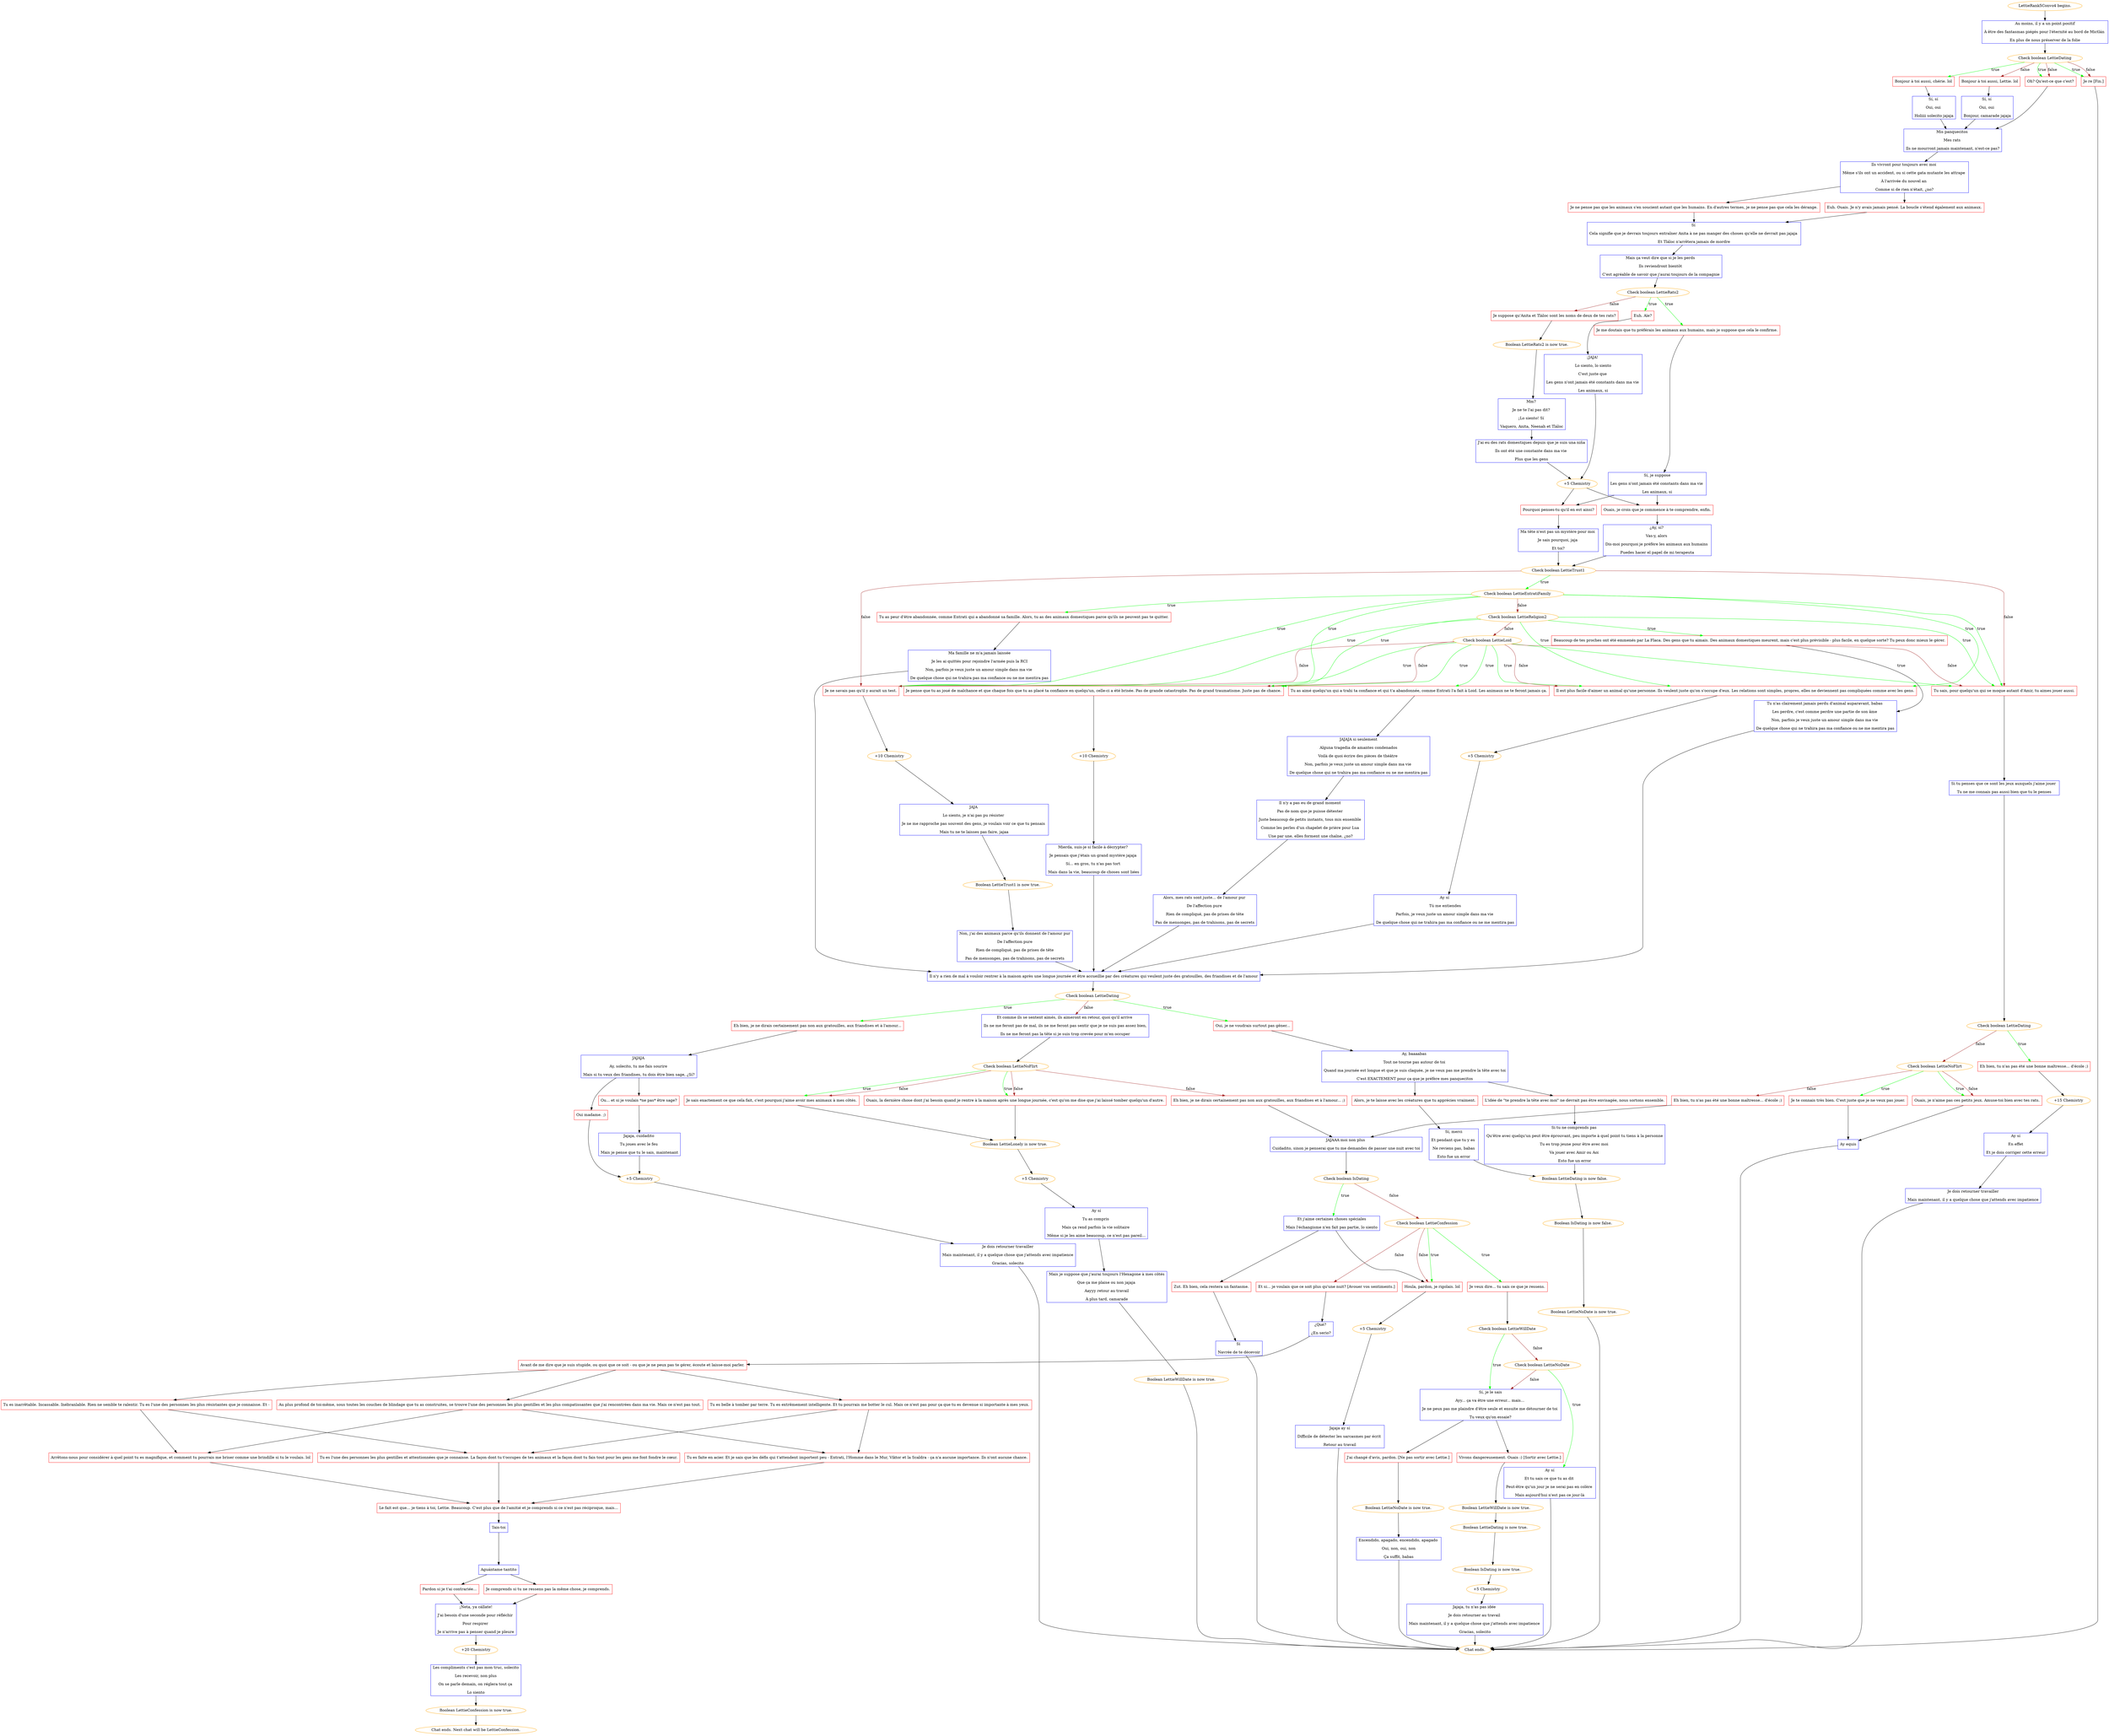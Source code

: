 digraph {
	"LettieRank5Convo4 begins." [color=orange];
		"LettieRank5Convo4 begins." -> j443405999;
	j443405999 [label="Au moins, il y a un point positif
À être des fantasmas piégés pour l'éternité au bord de Mictlán 
En plus de nous préserver de la folie",shape=box,color=blue];
		j443405999 -> j3478694017;
	j3478694017 [label="Check boolean LettieDating",color=orange];
		j3478694017 -> j4060832830 [label=true,color=green];
		j3478694017 -> j3779561822 [label=true,color=green];
		j3478694017 -> j556673085 [label=true,color=green];
		j3478694017 -> j1928882515 [label=false,color=brown];
		j3478694017 -> j3779561822 [label=false,color=brown];
		j3478694017 -> j556673085 [label=false,color=brown];
	j4060832830 [label="Bonjour à toi aussi, chérie. lol",shape=box,color=red];
		j4060832830 -> j2976210426;
	j3779561822 [label="Oh? Qu'est-ce que c'est?",shape=box,color=red];
		j3779561822 -> j47963073;
	j556673085 [label="Je re [Fin.]",shape=box,color=red];
		j556673085 -> "Chat ends.";
	j1928882515 [label="Bonjour à toi aussi, Lettie. lol",shape=box,color=red];
		j1928882515 -> j3761507398;
	j2976210426 [label="Sí, sí 
Oui, oui 
Holiiii solecito jajaja",shape=box,color=blue];
		j2976210426 -> j47963073;
	j47963073 [label="Mis panquecitos 
Mes rats 
Ils ne mourront jamais maintenant, n'est-ce pas?",shape=box,color=blue];
		j47963073 -> j1387648006;
	"Chat ends." [color=orange];
	j3761507398 [label="Sí, sí 
Oui, oui 
Bonjour, camarade jajaja",shape=box,color=blue];
		j3761507398 -> j47963073;
	j1387648006 [label="Ils vivront pour toujours avec moi 
Même s'ils ont un accident, ou si cette gata mutante les attrape 
À l'arrivée du nouvel an 
Comme si de rien n'était, ¿no?",shape=box,color=blue];
		j1387648006 -> j2926708766;
		j1387648006 -> j2602346334;
	j2926708766 [label="Euh. Ouais. Je n'y avais jamais pensé. La boucle s'étend également aux animaux.",shape=box,color=red];
		j2926708766 -> j1341644890;
	j2602346334 [label="Je ne pense pas que les animaux s'en soucient autant que les humains. En d'autres termes, je ne pense pas que cela les dérange.",shape=box,color=red];
		j2602346334 -> j1341644890;
	j1341644890 [label="Sí 
Cela signifie que je devrais toujours entraîner Anita à ne pas manger des choses qu'elle ne devrait pas jajaja 
Et Tláloc n'arrêtera jamais de mordre",shape=box,color=blue];
		j1341644890 -> j3262673815;
	j3262673815 [label="Mais ça veut dire que si je les perds 
Ils reviendront bientôt 
C'est agréable de savoir que j'aurai toujours de la compagnie",shape=box,color=blue];
		j3262673815 -> j1319721791;
	j1319721791 [label="Check boolean LettieRats2",color=orange];
		j1319721791 -> j356713043 [label=true,color=green];
		j1319721791 -> j1684220612 [label=true,color=green];
		j1319721791 -> j4037888705 [label=false,color=brown];
	j356713043 [label="Euh. Aïe?",shape=box,color=red];
		j356713043 -> j84827100;
	j1684220612 [label="Je me doutais que tu préférais les animaux aux humains, mais je suppose que cela le confirme.",shape=box,color=red];
		j1684220612 -> j2162736793;
	j4037888705 [label="Je suppose qu'Anita et Tláloc sont les noms de deux de tes rats?",shape=box,color=red];
		j4037888705 -> j389771735;
	j84827100 [label="¡JAJA! 
Lo siento, lo siento
C'est juste que 
Les gens n'ont jamais été constants dans ma vie 
Les animaux, si",shape=box,color=blue];
		j84827100 -> j1200088022;
	j2162736793 [label="Sí, je suppose
Les gens n'ont jamais été constants dans ma vie 
Les animaux, si",shape=box,color=blue];
		j2162736793 -> j291418136;
		j2162736793 -> j3745730362;
	j389771735 [label="Boolean LettieRats2 is now true.",color=orange];
		j389771735 -> j2012954913;
	j1200088022 [label="+5 Chemistry",color=orange];
		j1200088022 -> j291418136;
		j1200088022 -> j3745730362;
	j291418136 [label="Ouais, je crois que je commence à te comprendre, enfin.",shape=box,color=red];
		j291418136 -> j3672980943;
	j3745730362 [label="Pourquoi penses-tu qu'il en est ainsi?",shape=box,color=red];
		j3745730362 -> j263473996;
	j2012954913 [label="Mm? 
Je ne te l'ai pas dit? 
¡Lo siento! Sí 
Vaquero, Anita, Neenah et Tláloc",shape=box,color=blue];
		j2012954913 -> j4250543325;
	j3672980943 [label="¿Ay, sí? 
Vas-y, alors 
Dis-moi pourquoi je préfère les animaux aux humains 
Puedes hacer el papel de mi terapeuta",shape=box,color=blue];
		j3672980943 -> j2851763892;
	j263473996 [label="Ma tête n'est pas un mystère pour moi 
Je sais pourquoi, jaja 
Et toi?",shape=box,color=blue];
		j263473996 -> j2851763892;
	j4250543325 [label="J'ai eu des rats domestiques depuis que je suis una niña
Ils ont été une constante dans ma vie 
Plus que les gens",shape=box,color=blue];
		j4250543325 -> j1200088022;
	j2851763892 [label="Check boolean LettieTrust1",color=orange];
		j2851763892 -> j2924756852 [label=true,color=green];
		j2851763892 -> j1114218311 [label=false,color=brown];
		j2851763892 -> j1918506154 [label=false,color=brown];
	j2924756852 [label="Check boolean LettieEntratiFamily",color=orange];
		j2924756852 -> j1444148589 [label=true,color=green];
		j2924756852 -> j1777378751 [label=true,color=green];
		j2924756852 -> j1208048294 [label=true,color=green];
		j2924756852 -> j1918506154 [label=true,color=green];
		j2924756852 -> j1114218311 [label=true,color=green];
		j2924756852 -> j3276047934 [label=false,color=brown];
	j1114218311 [label="Tu sais, pour quelqu'un qui se moque autant d'Amir, tu aimes jouer aussi.",shape=box,color=red];
		j1114218311 -> j2013916959;
	j1918506154 [label="Je ne savais pas qu'il y aurait un test.",shape=box,color=red];
		j1918506154 -> j1662758714;
	j1444148589 [label="Je pense que tu as joué de malchance et que chaque fois que tu as placé ta confiance en quelqu'un, celle-ci a été brisée. Pas de grande catastrophe. Pas de grand traumatisme. Juste pas de chance.",shape=box,color=red];
		j1444148589 -> j3432637198;
	j1777378751 [label="Tu as peur d'être abandonnée, comme Entrati qui a abandonné sa famille. Alors, tu as des animaux domestiques parce qu'ils ne peuvent pas te quitter.",shape=box,color=red];
		j1777378751 -> j4126307565;
	j1208048294 [label="Il est plus facile d'aimer un animal qu'une personne. Ils veulent juste qu'on s'occupe d'eux. Les relations sont simples, propres, elles ne deviennent pas compliquées comme avec les gens.",shape=box,color=red];
		j1208048294 -> j2765036589;
	j3276047934 [label="Check boolean LettieReligion2",color=orange];
		j3276047934 -> j1444148589 [label=true,color=green];
		j3276047934 -> j2798946822 [label=true,color=green];
		j3276047934 -> j1208048294 [label=true,color=green];
		j3276047934 -> j1918506154 [label=true,color=green];
		j3276047934 -> j1114218311 [label=true,color=green];
		j3276047934 -> j3543748376 [label=false,color=brown];
	j2013916959 [label="Si tu penses que ce sont les jeux auxquels j'aime jouer 
Tu ne me connais pas aussi bien que tu le penses",shape=box,color=blue];
		j2013916959 -> j623227052;
	j1662758714 [label="+10 Chemistry",color=orange];
		j1662758714 -> j3648183139;
	j3432637198 [label="+10 Chemistry",color=orange];
		j3432637198 -> j2337377950;
	j4126307565 [label="Ma famille ne m'a jamais laissée
Je les ai quittés pour rejoindre l'armée puis la RCI
Non, parfois je veux juste un amour simple dans ma vie 
De quelque chose qui ne trahira pas ma confiance ou ne me mentira pas",shape=box,color=blue];
		j4126307565 -> j3734241591;
	j2765036589 [label="+5 Chemistry",color=orange];
		j2765036589 -> j2797323455;
	j2798946822 [label="Beaucoup de tes proches ont été emmenés par La Flaca. Des gens que tu aimais. Des animaux domestiques meurent, mais c'est plus prévisible - plus facile, en quelque sorte? Tu peux donc mieux le gérer.",shape=box,color=red];
		j2798946822 -> j3390488137;
	j3543748376 [label="Check boolean LettieLoid",color=orange];
		j3543748376 -> j1444148589 [label=true,color=green];
		j3543748376 -> j591036394 [label=true,color=green];
		j3543748376 -> j1208048294 [label=true,color=green];
		j3543748376 -> j1918506154 [label=true,color=green];
		j3543748376 -> j1114218311 [label=true,color=green];
		j3543748376 -> j1444148589 [label=false,color=brown];
		j3543748376 -> j1208048294 [label=false,color=brown];
		j3543748376 -> j1918506154 [label=false,color=brown];
		j3543748376 -> j1114218311 [label=false,color=brown];
	j623227052 [label="Check boolean LettieDating",color=orange];
		j623227052 -> j3733130332 [label=true,color=green];
		j623227052 -> j1663250087 [label=false,color=brown];
	j3648183139 [label="JAJA 
Lo siento, je n'ai pas pu résister 
Je ne me rapproche pas souvent des gens, je voulais voir ce que tu pensais 
Mais tu ne te laisses pas faire, jajaa",shape=box,color=blue];
		j3648183139 -> j4205879915;
	j2337377950 [label="Mierda, suis-je si facile à décrypter? 
Je pensais que j'étais un grand mystère jajaja 
Sí... en gros, tu n'as pas tort 
Mais dans la vie, beaucoup de choses sont liées",shape=box,color=blue];
		j2337377950 -> j3734241591;
	j3734241591 [label="Il n'y a rien de mal à vouloir rentrer à la maison après une longue journée et être accueillie par des créatures qui veulent juste des gratouilles, des friandises et de l'amour",shape=box,color=blue];
		j3734241591 -> j1422503800;
	j2797323455 [label="Ay sí 
Tú me entiendes
Parfois, je veux juste un amour simple dans ma vie 
De quelque chose qui ne trahira pas ma confiance ou ne me mentira pas",shape=box,color=blue];
		j2797323455 -> j3734241591;
	j3390488137 [label="Tu n'as clairement jamais perdu d'animal auparavant, babas 
Les perdre, c'est comme perdre une partie de son âme 
Non, parfois je veux juste un amour simple dans ma vie 
De quelque chose qui ne trahira pas ma confiance ou ne me mentira pas",shape=box,color=blue];
		j3390488137 -> j3734241591;
	j591036394 [label="Tu as aimé quelqu'un qui a trahi ta confiance et qui t'a abandonnée, comme Entrati l'a fait à Loid. Les animaux ne te feront jamais ça.",shape=box,color=red];
		j591036394 -> j813138398;
	j3733130332 [label="Eh bien, tu n'as pas été une bonne maîtresse... d'école ;)",shape=box,color=red];
		j3733130332 -> j3359302208;
	j1663250087 [label="Check boolean LettieNoFlirt",color=orange];
		j1663250087 -> j2990024097 [label=true,color=green];
		j1663250087 -> j3033415524 [label=true,color=green];
		j1663250087 -> j3033415524 [label=false,color=brown];
		j1663250087 -> j393448264 [label=false,color=brown];
	j4205879915 [label="Boolean LettieTrust1 is now true.",color=orange];
		j4205879915 -> j3920386667;
	j1422503800 [label="Check boolean LettieDating",color=orange];
		j1422503800 -> j3035402189 [label=true,color=green];
		j1422503800 -> j594374202 [label=true,color=green];
		j1422503800 -> j958069046 [label=false,color=brown];
	j813138398 [label="JAJAJA si seulement
Alguna tragedia de amantes condenados
Voilà de quoi écrire des pièces de théâtre 
Non, parfois je veux juste un amour simple dans ma vie 
De quelque chose qui ne trahira pas ma confiance ou ne me mentira pas",shape=box,color=blue];
		j813138398 -> j768740656;
	j3359302208 [label="+15 Chemistry",color=orange];
		j3359302208 -> j1503173481;
	j2990024097 [label="Je te connais très bien. C'est juste que je ne veux pas jouer.",shape=box,color=red];
		j2990024097 -> j556154860;
	j3033415524 [label="Ouais, je n'aime pas ces petits jeux. Amuse-toi bien avec tes rats.",shape=box,color=red];
		j3033415524 -> j556154860;
	j393448264 [label="Eh bien, tu n'as pas été une bonne maîtresse... d'école ;)",shape=box,color=red];
		j393448264 -> j2763863067;
	j3920386667 [label="Non, j'ai des animaux parce qu'ils donnent de l'amour pur
De l'affection pure
Rien de compliqué, pas de prises de tête
Pas de mensonges, pas de trahisons, pas de secrets",shape=box,color=blue];
		j3920386667 -> j3734241591;
	j3035402189 [label="Eh bien, je ne dirais certainement pas non aux gratouilles, aux friandises et à l'amour...",shape=box,color=red];
		j3035402189 -> j1393109499;
	j594374202 [label="Oui, je ne voudrais surtout pas gêner...",shape=box,color=red];
		j594374202 -> j3313289958;
	j958069046 [label="Et comme ils se sentent aimés, ils aimeront en retour, quoi qu'il arrive 
Ils ne me feront pas de mal, ils ne me feront pas sentir que je ne suis pas assez bien,
Ils ne me feront pas la tête si je suis trop crevée pour m'en occuper",shape=box,color=blue];
		j958069046 -> j1860501283;
	j768740656 [label="Il n'y a pas eu de grand moment 
Pas de nom que je puisse détester 
Juste beaucoup de petits instants, tous mis ensemble 
Comme les perles d'un chapelet de prière pour Lua 
Une par une, elles forment une chaîne, ¿no?",shape=box,color=blue];
		j768740656 -> j1587983545;
	j1503173481 [label="Ay sí
En effet
Et je dois corriger cette erreur",shape=box,color=blue];
		j1503173481 -> j1282502363;
	j556154860 [label="Ay equis",shape=box,color=blue];
		j556154860 -> "Chat ends.";
	j2763863067 [label="JAJAAA moi non plus 
Cuidadito, sinon je penserai que tu me demandes de passer une nuit avec toi",shape=box,color=blue];
		j2763863067 -> j249200213;
	j1393109499 [label="JAJAJA 
Ay, solecito, tu me fais sourire 
Mais si tu veux des friandises, tu dois être bien sage, ¿Sí?",shape=box,color=blue];
		j1393109499 -> j2189615484;
		j1393109499 -> j220064523;
	j3313289958 [label="Ay, baaaabas 
Tout ne tourne pas autour de toi 
Quand ma journée est longue et que je suis claquée, je ne veux pas me prendre la tête avec toi
C'est EXACTEMENT pour ça que je préfère mes panquecitos",shape=box,color=blue];
		j3313289958 -> j1503046567;
		j3313289958 -> j2396499256;
	j1860501283 [label="Check boolean LettieNoFlirt",color=orange];
		j1860501283 -> j1101548982 [label=true,color=green];
		j1860501283 -> j257532939 [label=true,color=green];
		j1860501283 -> j1101548982 [label=false,color=brown];
		j1860501283 -> j257532939 [label=false,color=brown];
		j1860501283 -> j2376576032 [label=false,color=brown];
	j1587983545 [label="Alors, mes rats sont juste... de l'amour pur 
De l'affection pure 
Rien de compliqué, pas de prises de tête
Pas de mensonges, pas de trahisons, pas de secrets",shape=box,color=blue];
		j1587983545 -> j3734241591;
	j1282502363 [label="Je dois retourner travailler
Mais maintenant, il y a quelque chose que j'attends avec impatience",shape=box,color=blue];
		j1282502363 -> "Chat ends.";
	j249200213 [label="Check boolean IsDating",color=orange];
		j249200213 -> j2300455266 [label=true,color=green];
		j249200213 -> j3634973042 [label=false,color=brown];
	j2189615484 [label="Oui madame. ;)",shape=box,color=red];
		j2189615484 -> j3011700635;
	j220064523 [label="Ou... et si je voulais *ne pas* être sage?",shape=box,color=red];
		j220064523 -> j3942343344;
	j1503046567 [label="L'idée de \"te prendre la tête avec moi\" ne devrait pas être envisagée, nous sortons ensemble.",shape=box,color=red];
		j1503046567 -> j15744369;
	j2396499256 [label="Alors, je te laisse avec les créatures que tu apprécies vraiment.",shape=box,color=red];
		j2396499256 -> j1855964338;
	j1101548982 [label="Ouais, la dernière chose dont j'ai besoin quand je rentre à la maison après une longue journée, c'est qu'on me dise que j'ai laissé tomber quelqu'un d'autre.",shape=box,color=red];
		j1101548982 -> j3714654611;
	j257532939 [label="Je sais exactement ce que cela fait, c'est pourquoi j'aime avoir mes animaux à mes côtés.",shape=box,color=red];
		j257532939 -> j3714654611;
	j2376576032 [label="Eh bien, je ne dirais certainement pas non aux gratouilles, aux friandises et à l'amour... ;)",shape=box,color=red];
		j2376576032 -> j2763863067;
	j2300455266 [label="Et j'aime certaines choses spéciales
Mais l'échangisme n'en fait pas partie, lo siento",shape=box,color=blue];
		j2300455266 -> j2562922040;
		j2300455266 -> j1949537863;
	j3634973042 [label="Check boolean LettieConfession",color=orange];
		j3634973042 -> j21661330 [label=true,color=green];
		j3634973042 -> j2562922040 [label=true,color=green];
		j3634973042 -> j748575801 [label=false,color=brown];
		j3634973042 -> j2562922040 [label=false,color=brown];
	j3011700635 [label="+5 Chemistry",color=orange];
		j3011700635 -> j3640341078;
	j3942343344 [label="Jajaja, cuidadito 
Tu joues avec le feu 
Mais je pense que tu le sais, maintenant",shape=box,color=blue];
		j3942343344 -> j3011700635;
	j15744369 [label="Si tu ne comprends pas 
Qu'être avec quelqu'un peut être éprouvant, peu importe à quel point tu tiens à la personne
Tu es trop jeune pour être avec moi 
Va jouer avec Amir ou Aoi 
Esto fue un error",shape=box,color=blue];
		j15744369 -> j2548450594;
	j1855964338 [label="Sí, merci
Et pendant que tu y es 
Ne reviens pas, babas
Esto fue un error",shape=box,color=blue];
		j1855964338 -> j2548450594;
	j3714654611 [label="Boolean LettieLonely is now true.",color=orange];
		j3714654611 -> j1868484382;
	j2562922040 [label="Houla, pardon, je rigolais. lol",shape=box,color=red];
		j2562922040 -> j3980994316;
	j1949537863 [label="Zut. Eh bien, cela restera un fantasme.",shape=box,color=red];
		j1949537863 -> j3492283251;
	j21661330 [label="Je veux dire... tu sais ce que je ressens.",shape=box,color=red];
		j21661330 -> j3913475475;
	j748575801 [label="Et si... je voulais que ce soit plus qu'une nuit? [Avouer vos sentiments.]",shape=box,color=red];
		j748575801 -> j1049736776;
	j3640341078 [label="Je dois retourner travailler
Mais maintenant, il y a quelque chose que j'attends avec impatience
Gracias, solecito",shape=box,color=blue];
		j3640341078 -> "Chat ends.";
	j2548450594 [label="Boolean LettieDating is now false.",color=orange];
		j2548450594 -> j4086907321;
	j1868484382 [label="+5 Chemistry",color=orange];
		j1868484382 -> j2577364287;
	j3980994316 [label="+5 Chemistry",color=orange];
		j3980994316 -> j3369063046;
	j3492283251 [label="Sí 
Navrée de te décevoir",shape=box,color=blue];
		j3492283251 -> "Chat ends.";
	j3913475475 [label="Check boolean LettieWillDate",color=orange];
		j3913475475 -> j1064235386 [label=true,color=green];
		j3913475475 -> j3575091671 [label=false,color=brown];
	j1049736776 [label="¿Qué? 
¿En serio?",shape=box,color=blue];
		j1049736776 -> j1879387179;
	j4086907321 [label="Boolean IsDating is now false.",color=orange];
		j4086907321 -> j2703113057;
	j2577364287 [label="Ay sí
Tu as compris 
Mais ça rend parfois la vie solitaire 
Même si je les aime beaucoup, ce n'est pas pareil...",shape=box,color=blue];
		j2577364287 -> j255840311;
	j3369063046 [label="Jajaja ay sí
Difficile de détecter les sarcasmes par écrit 
Retour au travail",shape=box,color=blue];
		j3369063046 -> "Chat ends.";
	j1064235386 [label="Sí, je le sais
Ayy... ça va être une erreur... mais... 
Je ne peux pas me plaindre d'être seule et ensuite me détourner de toi 
Tu veux qu'on essaie?",shape=box,color=blue];
		j1064235386 -> j274280268;
		j1064235386 -> j1985149522;
	j3575091671 [label="Check boolean LettieNoDate",color=orange];
		j3575091671 -> j521956803 [label=true,color=green];
		j3575091671 -> j1064235386 [label=false,color=brown];
	j1879387179 [label="Avant de me dire que je suis stupide, ou quoi que ce soit - ou que je ne peux pas te gérer, écoute et laisse-moi parler.",shape=box,color=red];
		j1879387179 -> j16244817;
		j1879387179 -> j3795974478;
		j1879387179 -> j3048025928;
	j2703113057 [label="Boolean LettieNoDate is now true.",color=orange];
		j2703113057 -> "Chat ends.";
	j255840311 [label="Mais je suppose que j'aurai toujours l'Hexagone à mes côtés
Que ça me plaise ou non jajaja 
Aayyy retour au travail
À plus tard, camarade",shape=box,color=blue];
		j255840311 -> j2129367046;
	j274280268 [label="Vivons dangereusement. Ouais :) [Sortir avec Lettie.]",shape=box,color=red];
		j274280268 -> j2253711151;
	j1985149522 [label="J'ai changé d'avis, pardon. [Ne pas sortir avec Lettie.]",shape=box,color=red];
		j1985149522 -> j567440899;
	j521956803 [label="Ay sí
Et tu sais ce que tu as dit 
Peut-être qu'un jour je ne serai pas en colère 
Mais aujourd'hui n'est pas ce jour-là",shape=box,color=blue];
		j521956803 -> "Chat ends.";
	j16244817 [label="Tu es belle à tomber par terre. Tu es extrêmement intelligente. Et tu pourrais me botter le cul. Mais ce n'est pas pour ça que tu es devenue si importante à mes yeux.",shape=box,color=red];
		j16244817 -> j1756044996;
		j16244817 -> j1500110863;
	j3795974478 [label="Au plus profond de toi-même, sous toutes les couches de blindage que tu as construites, se trouve l'une des personnes les plus gentilles et les plus compatissantes que j'ai rencontrées dans ma vie. Mais ce n'est pas tout.",shape=box,color=red];
		j3795974478 -> j70742593;
		j3795974478 -> j1500110863;
	j3048025928 [label="Tu es inarrêtable. Incassable. Inébranlable. Rien ne semble te ralentir. Tu es l'une des personnes les plus résistantes que je connaisse. Et -",shape=box,color=red];
		j3048025928 -> j70742593;
		j3048025928 -> j1756044996;
	j2129367046 [label="Boolean LettieWillDate is now true.",color=orange];
		j2129367046 -> "Chat ends.";
	j2253711151 [label="Boolean LettieWillDate is now true.",color=orange];
		j2253711151 -> j2464190631;
	j567440899 [label="Boolean LettieNoDate is now true.",color=orange];
		j567440899 -> j1412044481;
	j1756044996 [label="Tu es l'une des personnes les plus gentilles et attentionnées que je connaisse. La façon dont tu t'occupes de tes animaux et la façon dont tu fais tout pour les gens me font fondre le cœur.",shape=box,color=red];
		j1756044996 -> j2360761270;
	j1500110863 [label="Tu es faite en acier. Et je sais que les défis qui t'attendent importent peu - Entrati, l'Homme dans le Mur, Viktor et la Scaldra - ça n'a aucune importance. Ils n'ont aucune chance.",shape=box,color=red];
		j1500110863 -> j2360761270;
	j70742593 [label="Arrêtons-nous pour considérer à quel point tu es magnifique, et comment tu pourrais me briser comme une brindille si tu le voulais. lol",shape=box,color=red];
		j70742593 -> j2360761270;
	j2464190631 [label="Boolean LettieDating is now true.",color=orange];
		j2464190631 -> j917786703;
	j1412044481 [label="Encendido, apagado, encendido, apagado 
Oui, non, oui, non
Ça suffit, babas",shape=box,color=blue];
		j1412044481 -> "Chat ends.";
	j2360761270 [label="Le fait est que... je tiens à toi, Lettie. Beaucoup. C'est plus que de l'amitié et je comprends si ce n'est pas réciproque, mais...",shape=box,color=red];
		j2360761270 -> j2106236295;
	j917786703 [label="Boolean IsDating is now true.",color=orange];
		j917786703 -> j635568334;
	j2106236295 [label="Tais-toi",shape=box,color=blue];
		j2106236295 -> j3178856581;
	j635568334 [label="+5 Chemistry",color=orange];
		j635568334 -> j351556925;
	j3178856581 [label="Aguántame tantito",shape=box,color=blue];
		j3178856581 -> j940772342;
		j3178856581 -> j4204873647;
	j351556925 [label="Jajaja, tu n'as pas idée 
Je dois retourner au travail 
Mais maintenant, il y a quelque chose que j'attends avec impatience 
Gracias, solecito",shape=box,color=blue];
		j351556925 -> "Chat ends.";
	j940772342 [label="Pardon si je t'ai contrariée...",shape=box,color=red];
		j940772342 -> j3453384676;
	j4204873647 [label="Je comprends si tu ne ressens pas la même chose, je comprends.",shape=box,color=red];
		j4204873647 -> j3453384676;
	j3453384676 [label="¡Neta, ya cállate!
J'ai besoin d'une seconde pour réfléchir 
Pour respirer 
Je n'arrive pas à penser quand je pleure",shape=box,color=blue];
		j3453384676 -> j2759854395;
	j2759854395 [label="+20 Chemistry",color=orange];
		j2759854395 -> j2584844534;
	j2584844534 [label="Les compliments c'est pas mon truc, solecito
Les recevoir, non plus
On se parle demain, on réglera tout ça 
Lo siento",shape=box,color=blue];
		j2584844534 -> j2564553015;
	j2564553015 [label="Boolean LettieConfession is now true.",color=orange];
		j2564553015 -> "Chat ends. Next chat will be LettieConfession.";
	"Chat ends. Next chat will be LettieConfession." [color=orange];
}